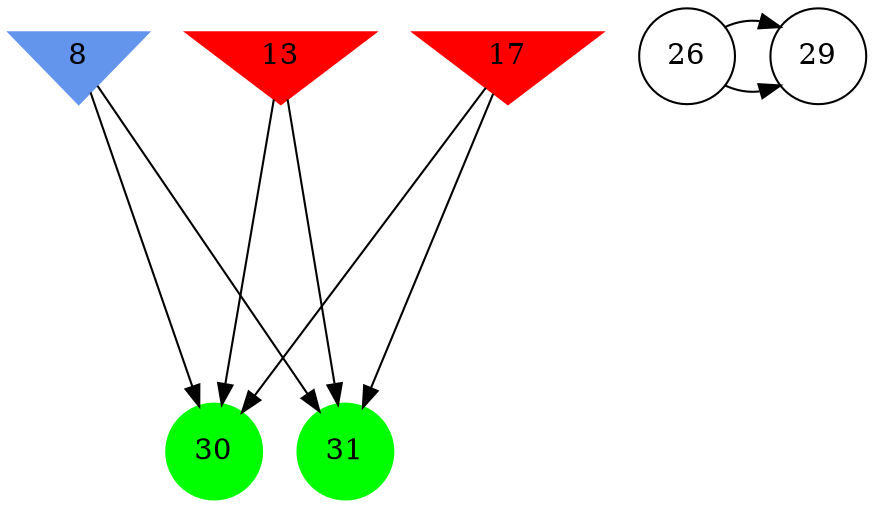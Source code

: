digraph brain {
	ranksep=2.0;
	8 [shape=invtriangle,style=filled,color=cornflowerblue];
	13 [shape=invtriangle,style=filled,color=red];
	17 [shape=invtriangle,style=filled,color=red];
	26 [shape=circle,color=black];
	29 [shape=circle,color=black];
	30 [shape=circle,style=filled,color=green];
	31 [shape=circle,style=filled,color=green];
	26	->	29;
	26	->	29;
	17	->	30;
	17	->	31;
	8	->	30;
	8	->	31;
	13	->	30;
	13	->	31;
	{ rank=same; 8; 13; 17; }
	{ rank=same; 26; 29; }
	{ rank=same; 30; 31; }
}
